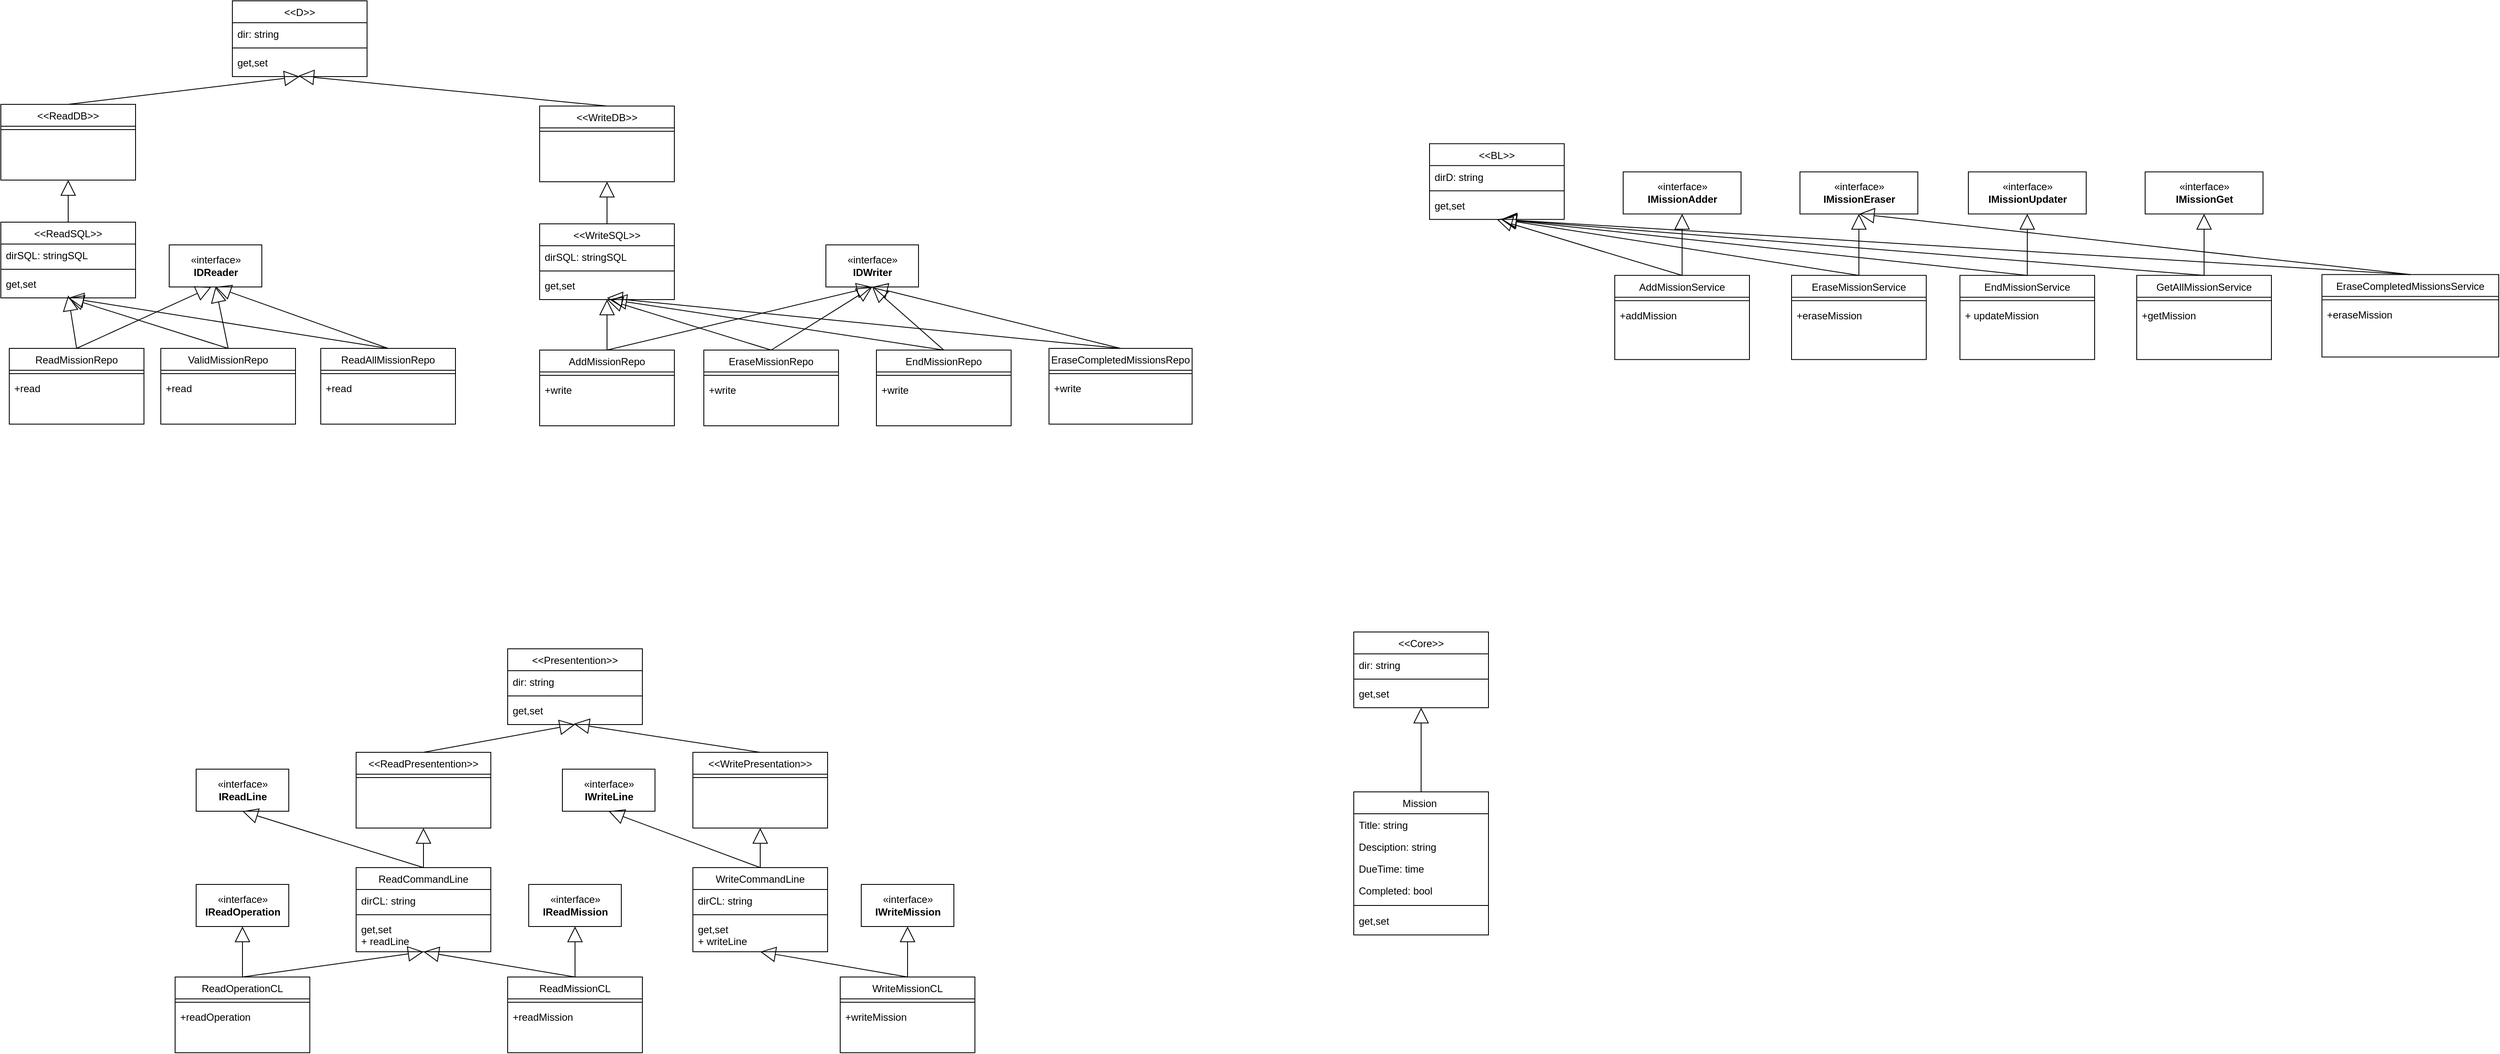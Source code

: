 <mxfile version="13.8.5" type="github">
  <diagram id="C5RBs43oDa-KdzZeNtuy" name="Page-1">
    <mxGraphModel dx="1117" dy="624" grid="1" gridSize="10" guides="1" tooltips="1" connect="1" arrows="1" fold="1" page="1" pageScale="1" pageWidth="1600" pageHeight="900" math="0" shadow="0">
      <root>
        <mxCell id="WIyWlLk6GJQsqaUBKTNV-0" />
        <mxCell id="WIyWlLk6GJQsqaUBKTNV-1" parent="WIyWlLk6GJQsqaUBKTNV-0" />
        <mxCell id="NPSRJjCiuasaxtM8R7SW-10" value="&lt;&lt;ReadDB&gt;&gt;" style="swimlane;fontStyle=0;align=center;verticalAlign=top;childLayout=stackLayout;horizontal=1;startSize=26;horizontalStack=0;resizeParent=1;resizeLast=0;collapsible=1;marginBottom=0;rounded=0;shadow=0;strokeWidth=1;" parent="WIyWlLk6GJQsqaUBKTNV-1" vertex="1">
          <mxGeometry x="93" y="343" width="160" height="90" as="geometry">
            <mxRectangle x="230" y="140" width="160" height="26" as="alternateBounds" />
          </mxGeometry>
        </mxCell>
        <mxCell id="NPSRJjCiuasaxtM8R7SW-12" value="" style="line;html=1;strokeWidth=1;align=left;verticalAlign=middle;spacingTop=-1;spacingLeft=3;spacingRight=3;rotatable=0;labelPosition=right;points=[];portConstraint=eastwest;" parent="NPSRJjCiuasaxtM8R7SW-10" vertex="1">
          <mxGeometry y="26" width="160" height="8" as="geometry" />
        </mxCell>
        <mxCell id="NPSRJjCiuasaxtM8R7SW-14" value="«interface»&lt;br&gt;&lt;b&gt;IDReader&lt;/b&gt;" style="html=1;" parent="WIyWlLk6GJQsqaUBKTNV-1" vertex="1">
          <mxGeometry x="293" y="510" width="110" height="50" as="geometry" />
        </mxCell>
        <mxCell id="NPSRJjCiuasaxtM8R7SW-16" value="" style="endArrow=block;endSize=16;endFill=0;html=1;entryX=0.5;entryY=1;entryDx=0;entryDy=0;exitX=0.5;exitY=0;exitDx=0;exitDy=0;" parent="WIyWlLk6GJQsqaUBKTNV-1" source="NPSRJjCiuasaxtM8R7SW-32" target="NPSRJjCiuasaxtM8R7SW-14" edge="1">
          <mxGeometry width="160" relative="1" as="geometry">
            <mxPoint x="33" y="663" as="sourcePoint" />
            <mxPoint x="-57" y="633" as="targetPoint" />
          </mxGeometry>
        </mxCell>
        <mxCell id="NPSRJjCiuasaxtM8R7SW-19" value="«interface»&lt;br&gt;&lt;b&gt;IDWriter&lt;/b&gt;" style="html=1;" parent="WIyWlLk6GJQsqaUBKTNV-1" vertex="1">
          <mxGeometry x="1073" y="510" width="110" height="50" as="geometry" />
        </mxCell>
        <mxCell id="NPSRJjCiuasaxtM8R7SW-20" value="" style="endArrow=block;endSize=16;endFill=0;html=1;entryX=0.5;entryY=1;entryDx=0;entryDy=0;exitX=0.5;exitY=0;exitDx=0;exitDy=0;" parent="WIyWlLk6GJQsqaUBKTNV-1" source="NPSRJjCiuasaxtM8R7SW-47" target="NPSRJjCiuasaxtM8R7SW-19" edge="1">
          <mxGeometry width="160" relative="1" as="geometry">
            <mxPoint x="843" y="644" as="sourcePoint" />
            <mxPoint x="653" y="542" as="targetPoint" />
          </mxGeometry>
        </mxCell>
        <mxCell id="NPSRJjCiuasaxtM8R7SW-23" value="&lt;&lt;WriteDB&gt;&gt;" style="swimlane;fontStyle=0;align=center;verticalAlign=top;childLayout=stackLayout;horizontal=1;startSize=26;horizontalStack=0;resizeParent=1;resizeLast=0;collapsible=1;marginBottom=0;rounded=0;shadow=0;strokeWidth=1;" parent="WIyWlLk6GJQsqaUBKTNV-1" vertex="1">
          <mxGeometry x="733" y="345" width="160" height="90" as="geometry">
            <mxRectangle x="230" y="140" width="160" height="26" as="alternateBounds" />
          </mxGeometry>
        </mxCell>
        <mxCell id="NPSRJjCiuasaxtM8R7SW-25" value="" style="line;html=1;strokeWidth=1;align=left;verticalAlign=middle;spacingTop=-1;spacingLeft=3;spacingRight=3;rotatable=0;labelPosition=right;points=[];portConstraint=eastwest;" parent="NPSRJjCiuasaxtM8R7SW-23" vertex="1">
          <mxGeometry y="26" width="160" height="8" as="geometry" />
        </mxCell>
        <mxCell id="NPSRJjCiuasaxtM8R7SW-27" value="" style="endArrow=block;endSize=16;endFill=0;html=1;entryX=0.5;entryY=1;entryDx=0;entryDy=0;exitX=0.5;exitY=0;exitDx=0;exitDy=0;" parent="WIyWlLk6GJQsqaUBKTNV-1" source="NPSRJjCiuasaxtM8R7SW-28" target="NPSRJjCiuasaxtM8R7SW-10" edge="1">
          <mxGeometry width="160" relative="1" as="geometry">
            <mxPoint x="273" y="478" as="sourcePoint" />
            <mxPoint x="173" y="453" as="targetPoint" />
          </mxGeometry>
        </mxCell>
        <mxCell id="NPSRJjCiuasaxtM8R7SW-28" value="&lt;&lt;ReadSQL&gt;&gt;" style="swimlane;fontStyle=0;align=center;verticalAlign=top;childLayout=stackLayout;horizontal=1;startSize=26;horizontalStack=0;resizeParent=1;resizeLast=0;collapsible=1;marginBottom=0;rounded=0;shadow=0;strokeWidth=1;" parent="WIyWlLk6GJQsqaUBKTNV-1" vertex="1">
          <mxGeometry x="93" y="483" width="160" height="90" as="geometry">
            <mxRectangle x="230" y="140" width="160" height="26" as="alternateBounds" />
          </mxGeometry>
        </mxCell>
        <mxCell id="NPSRJjCiuasaxtM8R7SW-29" value="dirSQL: stringSQL" style="text;align=left;verticalAlign=top;spacingLeft=4;spacingRight=4;overflow=hidden;rotatable=0;points=[[0,0.5],[1,0.5]];portConstraint=eastwest;" parent="NPSRJjCiuasaxtM8R7SW-28" vertex="1">
          <mxGeometry y="26" width="160" height="26" as="geometry" />
        </mxCell>
        <mxCell id="NPSRJjCiuasaxtM8R7SW-30" value="" style="line;html=1;strokeWidth=1;align=left;verticalAlign=middle;spacingTop=-1;spacingLeft=3;spacingRight=3;rotatable=0;labelPosition=right;points=[];portConstraint=eastwest;" parent="NPSRJjCiuasaxtM8R7SW-28" vertex="1">
          <mxGeometry y="52" width="160" height="8" as="geometry" />
        </mxCell>
        <mxCell id="NPSRJjCiuasaxtM8R7SW-31" value="get,set" style="text;align=left;verticalAlign=top;spacingLeft=4;spacingRight=4;overflow=hidden;rotatable=0;points=[[0,0.5],[1,0.5]];portConstraint=eastwest;" parent="NPSRJjCiuasaxtM8R7SW-28" vertex="1">
          <mxGeometry y="60" width="160" height="26" as="geometry" />
        </mxCell>
        <mxCell id="NPSRJjCiuasaxtM8R7SW-32" value="ValidMissionRepo" style="swimlane;fontStyle=0;align=center;verticalAlign=top;childLayout=stackLayout;horizontal=1;startSize=26;horizontalStack=0;resizeParent=1;resizeLast=0;collapsible=1;marginBottom=0;rounded=0;shadow=0;strokeWidth=1;" parent="WIyWlLk6GJQsqaUBKTNV-1" vertex="1">
          <mxGeometry x="283" y="633" width="160" height="90" as="geometry">
            <mxRectangle x="230" y="140" width="160" height="26" as="alternateBounds" />
          </mxGeometry>
        </mxCell>
        <mxCell id="NPSRJjCiuasaxtM8R7SW-34" value="" style="line;html=1;strokeWidth=1;align=left;verticalAlign=middle;spacingTop=-1;spacingLeft=3;spacingRight=3;rotatable=0;labelPosition=right;points=[];portConstraint=eastwest;" parent="NPSRJjCiuasaxtM8R7SW-32" vertex="1">
          <mxGeometry y="26" width="160" height="8" as="geometry" />
        </mxCell>
        <mxCell id="NPSRJjCiuasaxtM8R7SW-35" value="+read" style="text;align=left;verticalAlign=top;spacingLeft=4;spacingRight=4;overflow=hidden;rotatable=0;points=[[0,0.5],[1,0.5]];portConstraint=eastwest;" parent="NPSRJjCiuasaxtM8R7SW-32" vertex="1">
          <mxGeometry y="34" width="160" height="26" as="geometry" />
        </mxCell>
        <mxCell id="NPSRJjCiuasaxtM8R7SW-36" value="" style="endArrow=block;endSize=16;endFill=0;html=1;exitX=0.5;exitY=0;exitDx=0;exitDy=0;entryX=0.5;entryY=1;entryDx=0;entryDy=0;" parent="WIyWlLk6GJQsqaUBKTNV-1" source="NPSRJjCiuasaxtM8R7SW-32" target="NPSRJjCiuasaxtM8R7SW-28" edge="1">
          <mxGeometry width="160" relative="1" as="geometry">
            <mxPoint x="213" y="613" as="sourcePoint" />
            <mxPoint x="393" y="563" as="targetPoint" />
          </mxGeometry>
        </mxCell>
        <mxCell id="NPSRJjCiuasaxtM8R7SW-42" value="" style="endArrow=block;endSize=16;endFill=0;html=1;entryX=0.5;entryY=1;entryDx=0;entryDy=0;exitX=0.5;exitY=0;exitDx=0;exitDy=0;" parent="WIyWlLk6GJQsqaUBKTNV-1" source="NPSRJjCiuasaxtM8R7SW-43" edge="1">
          <mxGeometry width="160" relative="1" as="geometry">
            <mxPoint x="913" y="480" as="sourcePoint" />
            <mxPoint x="813" y="435" as="targetPoint" />
          </mxGeometry>
        </mxCell>
        <mxCell id="NPSRJjCiuasaxtM8R7SW-43" value="&lt;&lt;WriteSQL&gt;&gt;" style="swimlane;fontStyle=0;align=center;verticalAlign=top;childLayout=stackLayout;horizontal=1;startSize=26;horizontalStack=0;resizeParent=1;resizeLast=0;collapsible=1;marginBottom=0;rounded=0;shadow=0;strokeWidth=1;" parent="WIyWlLk6GJQsqaUBKTNV-1" vertex="1">
          <mxGeometry x="733" y="485" width="160" height="90" as="geometry">
            <mxRectangle x="230" y="140" width="160" height="26" as="alternateBounds" />
          </mxGeometry>
        </mxCell>
        <mxCell id="NPSRJjCiuasaxtM8R7SW-44" value="dirSQL: stringSQL" style="text;align=left;verticalAlign=top;spacingLeft=4;spacingRight=4;overflow=hidden;rotatable=0;points=[[0,0.5],[1,0.5]];portConstraint=eastwest;" parent="NPSRJjCiuasaxtM8R7SW-43" vertex="1">
          <mxGeometry y="26" width="160" height="26" as="geometry" />
        </mxCell>
        <mxCell id="NPSRJjCiuasaxtM8R7SW-45" value="" style="line;html=1;strokeWidth=1;align=left;verticalAlign=middle;spacingTop=-1;spacingLeft=3;spacingRight=3;rotatable=0;labelPosition=right;points=[];portConstraint=eastwest;" parent="NPSRJjCiuasaxtM8R7SW-43" vertex="1">
          <mxGeometry y="52" width="160" height="8" as="geometry" />
        </mxCell>
        <mxCell id="NPSRJjCiuasaxtM8R7SW-46" value="get,set" style="text;align=left;verticalAlign=top;spacingLeft=4;spacingRight=4;overflow=hidden;rotatable=0;points=[[0,0.5],[1,0.5]];portConstraint=eastwest;" parent="NPSRJjCiuasaxtM8R7SW-43" vertex="1">
          <mxGeometry y="60" width="160" height="26" as="geometry" />
        </mxCell>
        <mxCell id="NPSRJjCiuasaxtM8R7SW-47" value="AddMissionRepo" style="swimlane;fontStyle=0;align=center;verticalAlign=top;childLayout=stackLayout;horizontal=1;startSize=26;horizontalStack=0;resizeParent=1;resizeLast=0;collapsible=1;marginBottom=0;rounded=0;shadow=0;strokeWidth=1;" parent="WIyWlLk6GJQsqaUBKTNV-1" vertex="1">
          <mxGeometry x="733" y="635" width="160" height="90" as="geometry">
            <mxRectangle x="230" y="140" width="160" height="26" as="alternateBounds" />
          </mxGeometry>
        </mxCell>
        <mxCell id="NPSRJjCiuasaxtM8R7SW-48" value="" style="line;html=1;strokeWidth=1;align=left;verticalAlign=middle;spacingTop=-1;spacingLeft=3;spacingRight=3;rotatable=0;labelPosition=right;points=[];portConstraint=eastwest;" parent="NPSRJjCiuasaxtM8R7SW-47" vertex="1">
          <mxGeometry y="26" width="160" height="8" as="geometry" />
        </mxCell>
        <mxCell id="NPSRJjCiuasaxtM8R7SW-49" value="+write" style="text;align=left;verticalAlign=top;spacingLeft=4;spacingRight=4;overflow=hidden;rotatable=0;points=[[0,0.5],[1,0.5]];portConstraint=eastwest;" parent="NPSRJjCiuasaxtM8R7SW-47" vertex="1">
          <mxGeometry y="34" width="160" height="26" as="geometry" />
        </mxCell>
        <mxCell id="NPSRJjCiuasaxtM8R7SW-50" value="" style="endArrow=block;endSize=16;endFill=0;html=1;entryX=0.5;entryY=1;entryDx=0;entryDy=0;exitX=0.5;exitY=0;exitDx=0;exitDy=0;" parent="WIyWlLk6GJQsqaUBKTNV-1" target="NPSRJjCiuasaxtM8R7SW-43" edge="1" source="NPSRJjCiuasaxtM8R7SW-47">
          <mxGeometry width="160" relative="1" as="geometry">
            <mxPoint x="803" y="632" as="sourcePoint" />
            <mxPoint x="613" y="545" as="targetPoint" />
          </mxGeometry>
        </mxCell>
        <mxCell id="NPSRJjCiuasaxtM8R7SW-51" value="&lt;&lt;D&gt;&gt;" style="swimlane;fontStyle=0;align=center;verticalAlign=top;childLayout=stackLayout;horizontal=1;startSize=26;horizontalStack=0;resizeParent=1;resizeLast=0;collapsible=1;marginBottom=0;rounded=0;shadow=0;strokeWidth=1;" parent="WIyWlLk6GJQsqaUBKTNV-1" vertex="1">
          <mxGeometry x="368" y="220" width="160" height="90" as="geometry">
            <mxRectangle x="230" y="140" width="160" height="26" as="alternateBounds" />
          </mxGeometry>
        </mxCell>
        <mxCell id="NPSRJjCiuasaxtM8R7SW-52" value="dir: string" style="text;align=left;verticalAlign=top;spacingLeft=4;spacingRight=4;overflow=hidden;rotatable=0;points=[[0,0.5],[1,0.5]];portConstraint=eastwest;" parent="NPSRJjCiuasaxtM8R7SW-51" vertex="1">
          <mxGeometry y="26" width="160" height="26" as="geometry" />
        </mxCell>
        <mxCell id="NPSRJjCiuasaxtM8R7SW-53" value="" style="line;html=1;strokeWidth=1;align=left;verticalAlign=middle;spacingTop=-1;spacingLeft=3;spacingRight=3;rotatable=0;labelPosition=right;points=[];portConstraint=eastwest;" parent="NPSRJjCiuasaxtM8R7SW-51" vertex="1">
          <mxGeometry y="52" width="160" height="8" as="geometry" />
        </mxCell>
        <mxCell id="NPSRJjCiuasaxtM8R7SW-54" value="get,set" style="text;align=left;verticalAlign=top;spacingLeft=4;spacingRight=4;overflow=hidden;rotatable=0;points=[[0,0.5],[1,0.5]];portConstraint=eastwest;" parent="NPSRJjCiuasaxtM8R7SW-51" vertex="1">
          <mxGeometry y="60" width="160" height="26" as="geometry" />
        </mxCell>
        <mxCell id="NPSRJjCiuasaxtM8R7SW-55" value="" style="endArrow=block;endSize=16;endFill=0;html=1;exitX=0.5;exitY=0;exitDx=0;exitDy=0;entryX=0.5;entryY=1;entryDx=0;entryDy=0;" parent="WIyWlLk6GJQsqaUBKTNV-1" source="NPSRJjCiuasaxtM8R7SW-10" target="NPSRJjCiuasaxtM8R7SW-51" edge="1">
          <mxGeometry width="160" relative="1" as="geometry">
            <mxPoint x="468" y="350" as="sourcePoint" />
            <mxPoint x="448" y="300" as="targetPoint" />
          </mxGeometry>
        </mxCell>
        <mxCell id="NPSRJjCiuasaxtM8R7SW-56" value="" style="endArrow=block;endSize=16;endFill=0;html=1;exitX=0.5;exitY=0;exitDx=0;exitDy=0;entryX=0.491;entryY=1.121;entryDx=0;entryDy=0;entryPerimeter=0;" parent="WIyWlLk6GJQsqaUBKTNV-1" source="NPSRJjCiuasaxtM8R7SW-23" target="NPSRJjCiuasaxtM8R7SW-54" edge="1">
          <mxGeometry width="160" relative="1" as="geometry">
            <mxPoint x="238" y="353" as="sourcePoint" />
            <mxPoint x="458" y="290" as="targetPoint" />
          </mxGeometry>
        </mxCell>
        <mxCell id="NPSRJjCiuasaxtM8R7SW-57" value="EraseMissionRepo" style="swimlane;fontStyle=0;align=center;verticalAlign=top;childLayout=stackLayout;horizontal=1;startSize=26;horizontalStack=0;resizeParent=1;resizeLast=0;collapsible=1;marginBottom=0;rounded=0;shadow=0;strokeWidth=1;" parent="WIyWlLk6GJQsqaUBKTNV-1" vertex="1">
          <mxGeometry x="928" y="635" width="160" height="90" as="geometry">
            <mxRectangle x="230" y="140" width="160" height="26" as="alternateBounds" />
          </mxGeometry>
        </mxCell>
        <mxCell id="NPSRJjCiuasaxtM8R7SW-58" value="" style="line;html=1;strokeWidth=1;align=left;verticalAlign=middle;spacingTop=-1;spacingLeft=3;spacingRight=3;rotatable=0;labelPosition=right;points=[];portConstraint=eastwest;" parent="NPSRJjCiuasaxtM8R7SW-57" vertex="1">
          <mxGeometry y="26" width="160" height="8" as="geometry" />
        </mxCell>
        <mxCell id="NPSRJjCiuasaxtM8R7SW-59" value="+write" style="text;align=left;verticalAlign=top;spacingLeft=4;spacingRight=4;overflow=hidden;rotatable=0;points=[[0,0.5],[1,0.5]];portConstraint=eastwest;" parent="NPSRJjCiuasaxtM8R7SW-57" vertex="1">
          <mxGeometry y="34" width="160" height="26" as="geometry" />
        </mxCell>
        <mxCell id="NPSRJjCiuasaxtM8R7SW-60" value="" style="endArrow=block;endSize=16;endFill=0;html=1;entryX=0.5;entryY=1;entryDx=0;entryDy=0;exitX=0.5;exitY=0;exitDx=0;exitDy=0;" parent="WIyWlLk6GJQsqaUBKTNV-1" source="NPSRJjCiuasaxtM8R7SW-57" target="NPSRJjCiuasaxtM8R7SW-43" edge="1">
          <mxGeometry width="160" relative="1" as="geometry">
            <mxPoint x="933" y="625" as="sourcePoint" />
            <mxPoint x="933" y="552" as="targetPoint" />
          </mxGeometry>
        </mxCell>
        <mxCell id="NPSRJjCiuasaxtM8R7SW-61" value="&lt;&lt;ReadPresentention&gt;&gt;" style="swimlane;fontStyle=0;align=center;verticalAlign=top;childLayout=stackLayout;horizontal=1;startSize=26;horizontalStack=0;resizeParent=1;resizeLast=0;collapsible=1;marginBottom=0;rounded=0;shadow=0;strokeWidth=1;" parent="WIyWlLk6GJQsqaUBKTNV-1" vertex="1">
          <mxGeometry x="515" y="1113" width="160" height="90" as="geometry">
            <mxRectangle x="230" y="140" width="160" height="26" as="alternateBounds" />
          </mxGeometry>
        </mxCell>
        <mxCell id="NPSRJjCiuasaxtM8R7SW-63" value="" style="line;html=1;strokeWidth=1;align=left;verticalAlign=middle;spacingTop=-1;spacingLeft=3;spacingRight=3;rotatable=0;labelPosition=right;points=[];portConstraint=eastwest;" parent="NPSRJjCiuasaxtM8R7SW-61" vertex="1">
          <mxGeometry y="26" width="160" height="8" as="geometry" />
        </mxCell>
        <mxCell id="NPSRJjCiuasaxtM8R7SW-65" value="&lt;&lt;WritePresentation&gt;&gt;" style="swimlane;fontStyle=0;align=center;verticalAlign=top;childLayout=stackLayout;horizontal=1;startSize=26;horizontalStack=0;resizeParent=1;resizeLast=0;collapsible=1;marginBottom=0;rounded=0;shadow=0;strokeWidth=1;" parent="WIyWlLk6GJQsqaUBKTNV-1" vertex="1">
          <mxGeometry x="915" y="1113" width="160" height="90" as="geometry">
            <mxRectangle x="230" y="140" width="160" height="26" as="alternateBounds" />
          </mxGeometry>
        </mxCell>
        <mxCell id="NPSRJjCiuasaxtM8R7SW-67" value="" style="line;html=1;strokeWidth=1;align=left;verticalAlign=middle;spacingTop=-1;spacingLeft=3;spacingRight=3;rotatable=0;labelPosition=right;points=[];portConstraint=eastwest;" parent="NPSRJjCiuasaxtM8R7SW-65" vertex="1">
          <mxGeometry y="26" width="160" height="8" as="geometry" />
        </mxCell>
        <mxCell id="NPSRJjCiuasaxtM8R7SW-69" value="&lt;&lt;Presentention&gt;&gt;" style="swimlane;fontStyle=0;align=center;verticalAlign=top;childLayout=stackLayout;horizontal=1;startSize=26;horizontalStack=0;resizeParent=1;resizeLast=0;collapsible=1;marginBottom=0;rounded=0;shadow=0;strokeWidth=1;" parent="WIyWlLk6GJQsqaUBKTNV-1" vertex="1">
          <mxGeometry x="695" y="990" width="160" height="90" as="geometry">
            <mxRectangle x="230" y="140" width="160" height="26" as="alternateBounds" />
          </mxGeometry>
        </mxCell>
        <mxCell id="NPSRJjCiuasaxtM8R7SW-70" value="dir: string" style="text;align=left;verticalAlign=top;spacingLeft=4;spacingRight=4;overflow=hidden;rotatable=0;points=[[0,0.5],[1,0.5]];portConstraint=eastwest;" parent="NPSRJjCiuasaxtM8R7SW-69" vertex="1">
          <mxGeometry y="26" width="160" height="26" as="geometry" />
        </mxCell>
        <mxCell id="NPSRJjCiuasaxtM8R7SW-71" value="" style="line;html=1;strokeWidth=1;align=left;verticalAlign=middle;spacingTop=-1;spacingLeft=3;spacingRight=3;rotatable=0;labelPosition=right;points=[];portConstraint=eastwest;" parent="NPSRJjCiuasaxtM8R7SW-69" vertex="1">
          <mxGeometry y="52" width="160" height="8" as="geometry" />
        </mxCell>
        <mxCell id="NPSRJjCiuasaxtM8R7SW-72" value="get,set" style="text;align=left;verticalAlign=top;spacingLeft=4;spacingRight=4;overflow=hidden;rotatable=0;points=[[0,0.5],[1,0.5]];portConstraint=eastwest;" parent="NPSRJjCiuasaxtM8R7SW-69" vertex="1">
          <mxGeometry y="60" width="160" height="26" as="geometry" />
        </mxCell>
        <mxCell id="NPSRJjCiuasaxtM8R7SW-73" value="" style="endArrow=block;endSize=16;endFill=0;html=1;exitX=0.5;exitY=0;exitDx=0;exitDy=0;entryX=0.5;entryY=1;entryDx=0;entryDy=0;" parent="WIyWlLk6GJQsqaUBKTNV-1" source="NPSRJjCiuasaxtM8R7SW-61" target="NPSRJjCiuasaxtM8R7SW-69" edge="1">
          <mxGeometry width="160" relative="1" as="geometry">
            <mxPoint x="795" y="1120" as="sourcePoint" />
            <mxPoint x="775" y="1070" as="targetPoint" />
          </mxGeometry>
        </mxCell>
        <mxCell id="NPSRJjCiuasaxtM8R7SW-74" value="" style="endArrow=block;endSize=16;endFill=0;html=1;exitX=0.5;exitY=0;exitDx=0;exitDy=0;entryX=0.491;entryY=1.121;entryDx=0;entryDy=0;entryPerimeter=0;" parent="WIyWlLk6GJQsqaUBKTNV-1" source="NPSRJjCiuasaxtM8R7SW-65" target="NPSRJjCiuasaxtM8R7SW-72" edge="1">
          <mxGeometry width="160" relative="1" as="geometry">
            <mxPoint x="565" y="1123" as="sourcePoint" />
            <mxPoint x="785" y="1060" as="targetPoint" />
          </mxGeometry>
        </mxCell>
        <mxCell id="NPSRJjCiuasaxtM8R7SW-75" value="&lt;&lt;BL&gt;&gt;" style="swimlane;fontStyle=0;align=center;verticalAlign=top;childLayout=stackLayout;horizontal=1;startSize=26;horizontalStack=0;resizeParent=1;resizeLast=0;collapsible=1;marginBottom=0;rounded=0;shadow=0;strokeWidth=1;" parent="WIyWlLk6GJQsqaUBKTNV-1" vertex="1">
          <mxGeometry x="1790" y="389.75" width="160" height="90" as="geometry">
            <mxRectangle x="230" y="140" width="160" height="26" as="alternateBounds" />
          </mxGeometry>
        </mxCell>
        <mxCell id="NPSRJjCiuasaxtM8R7SW-76" value="dirD: string" style="text;align=left;verticalAlign=top;spacingLeft=4;spacingRight=4;overflow=hidden;rotatable=0;points=[[0,0.5],[1,0.5]];portConstraint=eastwest;" parent="NPSRJjCiuasaxtM8R7SW-75" vertex="1">
          <mxGeometry y="26" width="160" height="26" as="geometry" />
        </mxCell>
        <mxCell id="NPSRJjCiuasaxtM8R7SW-77" value="" style="line;html=1;strokeWidth=1;align=left;verticalAlign=middle;spacingTop=-1;spacingLeft=3;spacingRight=3;rotatable=0;labelPosition=right;points=[];portConstraint=eastwest;" parent="NPSRJjCiuasaxtM8R7SW-75" vertex="1">
          <mxGeometry y="52" width="160" height="8" as="geometry" />
        </mxCell>
        <mxCell id="NPSRJjCiuasaxtM8R7SW-78" value="get,set" style="text;align=left;verticalAlign=top;spacingLeft=4;spacingRight=4;overflow=hidden;rotatable=0;points=[[0,0.5],[1,0.5]];portConstraint=eastwest;" parent="NPSRJjCiuasaxtM8R7SW-75" vertex="1">
          <mxGeometry y="60" width="160" height="26" as="geometry" />
        </mxCell>
        <mxCell id="NPSRJjCiuasaxtM8R7SW-85" value="AddMissionService" style="swimlane;fontStyle=0;align=center;verticalAlign=top;childLayout=stackLayout;horizontal=1;startSize=26;horizontalStack=0;resizeParent=1;resizeLast=0;collapsible=1;marginBottom=0;rounded=0;shadow=0;strokeWidth=1;" parent="WIyWlLk6GJQsqaUBKTNV-1" vertex="1">
          <mxGeometry x="2010" y="546.25" width="160" height="100" as="geometry">
            <mxRectangle x="230" y="140" width="160" height="26" as="alternateBounds" />
          </mxGeometry>
        </mxCell>
        <mxCell id="NPSRJjCiuasaxtM8R7SW-87" value="" style="line;html=1;strokeWidth=1;align=left;verticalAlign=middle;spacingTop=-1;spacingLeft=3;spacingRight=3;rotatable=0;labelPosition=right;points=[];portConstraint=eastwest;" parent="NPSRJjCiuasaxtM8R7SW-85" vertex="1">
          <mxGeometry y="26" width="160" height="8" as="geometry" />
        </mxCell>
        <mxCell id="NPSRJjCiuasaxtM8R7SW-88" value="+addMission" style="text;align=left;verticalAlign=top;spacingLeft=4;spacingRight=4;overflow=hidden;rotatable=0;points=[[0,0.5],[1,0.5]];portConstraint=eastwest;" parent="NPSRJjCiuasaxtM8R7SW-85" vertex="1">
          <mxGeometry y="34" width="160" height="40" as="geometry" />
        </mxCell>
        <mxCell id="NPSRJjCiuasaxtM8R7SW-89" value="" style="endArrow=block;endSize=16;endFill=0;html=1;exitX=0.5;exitY=0;exitDx=0;exitDy=0;entryX=0.5;entryY=1;entryDx=0;entryDy=0;" parent="WIyWlLk6GJQsqaUBKTNV-1" source="NPSRJjCiuasaxtM8R7SW-85" target="NPSRJjCiuasaxtM8R7SW-75" edge="1">
          <mxGeometry width="160" relative="1" as="geometry">
            <mxPoint x="2551.44" y="703.6" as="sourcePoint" />
            <mxPoint x="2240" y="459.75" as="targetPoint" />
          </mxGeometry>
        </mxCell>
        <mxCell id="NPSRJjCiuasaxtM8R7SW-91" value="«interface»&lt;br&gt;&lt;b&gt;IMissionAdder&lt;/b&gt;" style="html=1;" parent="WIyWlLk6GJQsqaUBKTNV-1" vertex="1">
          <mxGeometry x="2020" y="423.25" width="140" height="50" as="geometry" />
        </mxCell>
        <mxCell id="NPSRJjCiuasaxtM8R7SW-92" value="" style="endArrow=block;endSize=16;endFill=0;html=1;entryX=0.5;entryY=1;entryDx=0;entryDy=0;exitX=0.5;exitY=0;exitDx=0;exitDy=0;" parent="WIyWlLk6GJQsqaUBKTNV-1" source="NPSRJjCiuasaxtM8R7SW-85" target="NPSRJjCiuasaxtM8R7SW-91" edge="1">
          <mxGeometry width="160" relative="1" as="geometry">
            <mxPoint x="2090" y="563.25" as="sourcePoint" />
            <mxPoint x="1890" y="503.25" as="targetPoint" />
          </mxGeometry>
        </mxCell>
        <mxCell id="NPSRJjCiuasaxtM8R7SW-93" value="ReadCommandLine" style="swimlane;fontStyle=0;align=center;verticalAlign=top;childLayout=stackLayout;horizontal=1;startSize=26;horizontalStack=0;resizeParent=1;resizeLast=0;collapsible=1;marginBottom=0;rounded=0;shadow=0;strokeWidth=1;" parent="WIyWlLk6GJQsqaUBKTNV-1" vertex="1">
          <mxGeometry x="515" y="1250" width="160" height="100" as="geometry">
            <mxRectangle x="230" y="140" width="160" height="26" as="alternateBounds" />
          </mxGeometry>
        </mxCell>
        <mxCell id="NPSRJjCiuasaxtM8R7SW-94" value="dirCL: string" style="text;align=left;verticalAlign=top;spacingLeft=4;spacingRight=4;overflow=hidden;rotatable=0;points=[[0,0.5],[1,0.5]];portConstraint=eastwest;" parent="NPSRJjCiuasaxtM8R7SW-93" vertex="1">
          <mxGeometry y="26" width="160" height="26" as="geometry" />
        </mxCell>
        <mxCell id="NPSRJjCiuasaxtM8R7SW-95" value="" style="line;html=1;strokeWidth=1;align=left;verticalAlign=middle;spacingTop=-1;spacingLeft=3;spacingRight=3;rotatable=0;labelPosition=right;points=[];portConstraint=eastwest;" parent="NPSRJjCiuasaxtM8R7SW-93" vertex="1">
          <mxGeometry y="52" width="160" height="8" as="geometry" />
        </mxCell>
        <mxCell id="NPSRJjCiuasaxtM8R7SW-96" value="get,set&#xa;+ readLine" style="text;align=left;verticalAlign=top;spacingLeft=4;spacingRight=4;overflow=hidden;rotatable=0;points=[[0,0.5],[1,0.5]];portConstraint=eastwest;" parent="NPSRJjCiuasaxtM8R7SW-93" vertex="1">
          <mxGeometry y="60" width="160" height="40" as="geometry" />
        </mxCell>
        <mxCell id="NPSRJjCiuasaxtM8R7SW-97" value="" style="endArrow=block;endSize=16;endFill=0;html=1;exitX=0.5;exitY=0;exitDx=0;exitDy=0;entryX=0.5;entryY=1;entryDx=0;entryDy=0;" parent="WIyWlLk6GJQsqaUBKTNV-1" source="NPSRJjCiuasaxtM8R7SW-93" target="NPSRJjCiuasaxtM8R7SW-61" edge="1">
          <mxGeometry width="160" relative="1" as="geometry">
            <mxPoint x="605" y="1123" as="sourcePoint" />
            <mxPoint x="825" y="1090" as="targetPoint" />
          </mxGeometry>
        </mxCell>
        <mxCell id="NPSRJjCiuasaxtM8R7SW-98" value="ReadOperationCL" style="swimlane;fontStyle=0;align=center;verticalAlign=top;childLayout=stackLayout;horizontal=1;startSize=26;horizontalStack=0;resizeParent=1;resizeLast=0;collapsible=1;marginBottom=0;rounded=0;shadow=0;strokeWidth=1;" parent="WIyWlLk6GJQsqaUBKTNV-1" vertex="1">
          <mxGeometry x="300" y="1380" width="160" height="90" as="geometry">
            <mxRectangle x="230" y="140" width="160" height="26" as="alternateBounds" />
          </mxGeometry>
        </mxCell>
        <mxCell id="NPSRJjCiuasaxtM8R7SW-100" value="" style="line;html=1;strokeWidth=1;align=left;verticalAlign=middle;spacingTop=-1;spacingLeft=3;spacingRight=3;rotatable=0;labelPosition=right;points=[];portConstraint=eastwest;" parent="NPSRJjCiuasaxtM8R7SW-98" vertex="1">
          <mxGeometry y="26" width="160" height="8" as="geometry" />
        </mxCell>
        <mxCell id="NPSRJjCiuasaxtM8R7SW-101" value="+readOperation" style="text;align=left;verticalAlign=top;spacingLeft=4;spacingRight=4;overflow=hidden;rotatable=0;points=[[0,0.5],[1,0.5]];portConstraint=eastwest;" parent="NPSRJjCiuasaxtM8R7SW-98" vertex="1">
          <mxGeometry y="34" width="160" height="26" as="geometry" />
        </mxCell>
        <mxCell id="NPSRJjCiuasaxtM8R7SW-102" value="" style="endArrow=block;endSize=16;endFill=0;html=1;exitX=0.5;exitY=0;exitDx=0;exitDy=0;entryX=0.5;entryY=1;entryDx=0;entryDy=0;" parent="WIyWlLk6GJQsqaUBKTNV-1" source="NPSRJjCiuasaxtM8R7SW-98" target="NPSRJjCiuasaxtM8R7SW-93" edge="1">
          <mxGeometry width="160" relative="1" as="geometry">
            <mxPoint x="375" y="1340" as="sourcePoint" />
            <mxPoint x="375" y="1293" as="targetPoint" />
          </mxGeometry>
        </mxCell>
        <mxCell id="NPSRJjCiuasaxtM8R7SW-103" value="«interface»&lt;br&gt;&lt;b&gt;IReadOperation&lt;/b&gt;" style="html=1;" parent="WIyWlLk6GJQsqaUBKTNV-1" vertex="1">
          <mxGeometry x="325" y="1270" width="110" height="50" as="geometry" />
        </mxCell>
        <mxCell id="NPSRJjCiuasaxtM8R7SW-104" value="" style="endArrow=block;endSize=16;endFill=0;html=1;exitX=0.5;exitY=0;exitDx=0;exitDy=0;entryX=0.5;entryY=1;entryDx=0;entryDy=0;" parent="WIyWlLk6GJQsqaUBKTNV-1" source="NPSRJjCiuasaxtM8R7SW-98" target="NPSRJjCiuasaxtM8R7SW-103" edge="1">
          <mxGeometry width="160" relative="1" as="geometry">
            <mxPoint x="405" y="1390" as="sourcePoint" />
            <mxPoint x="565" y="1350" as="targetPoint" />
          </mxGeometry>
        </mxCell>
        <mxCell id="NPSRJjCiuasaxtM8R7SW-105" value="ReadMissionCL" style="swimlane;fontStyle=0;align=center;verticalAlign=top;childLayout=stackLayout;horizontal=1;startSize=26;horizontalStack=0;resizeParent=1;resizeLast=0;collapsible=1;marginBottom=0;rounded=0;shadow=0;strokeWidth=1;" parent="WIyWlLk6GJQsqaUBKTNV-1" vertex="1">
          <mxGeometry x="695" y="1380" width="160" height="90" as="geometry">
            <mxRectangle x="230" y="140" width="160" height="26" as="alternateBounds" />
          </mxGeometry>
        </mxCell>
        <mxCell id="NPSRJjCiuasaxtM8R7SW-107" value="" style="line;html=1;strokeWidth=1;align=left;verticalAlign=middle;spacingTop=-1;spacingLeft=3;spacingRight=3;rotatable=0;labelPosition=right;points=[];portConstraint=eastwest;" parent="NPSRJjCiuasaxtM8R7SW-105" vertex="1">
          <mxGeometry y="26" width="160" height="8" as="geometry" />
        </mxCell>
        <mxCell id="NPSRJjCiuasaxtM8R7SW-108" value="+readMission" style="text;align=left;verticalAlign=top;spacingLeft=4;spacingRight=4;overflow=hidden;rotatable=0;points=[[0,0.5],[1,0.5]];portConstraint=eastwest;" parent="NPSRJjCiuasaxtM8R7SW-105" vertex="1">
          <mxGeometry y="34" width="160" height="26" as="geometry" />
        </mxCell>
        <mxCell id="NPSRJjCiuasaxtM8R7SW-109" value="«interface»&lt;br&gt;&lt;b&gt;IReadMission&lt;/b&gt;" style="html=1;" parent="WIyWlLk6GJQsqaUBKTNV-1" vertex="1">
          <mxGeometry x="720" y="1270" width="110" height="50" as="geometry" />
        </mxCell>
        <mxCell id="NPSRJjCiuasaxtM8R7SW-110" value="" style="endArrow=block;endSize=16;endFill=0;html=1;exitX=0.5;exitY=0;exitDx=0;exitDy=0;entryX=0.5;entryY=1;entryDx=0;entryDy=0;" parent="WIyWlLk6GJQsqaUBKTNV-1" source="NPSRJjCiuasaxtM8R7SW-105" target="NPSRJjCiuasaxtM8R7SW-109" edge="1">
          <mxGeometry width="160" relative="1" as="geometry">
            <mxPoint x="620" y="1390" as="sourcePoint" />
            <mxPoint x="780" y="1350" as="targetPoint" />
          </mxGeometry>
        </mxCell>
        <mxCell id="NPSRJjCiuasaxtM8R7SW-111" value="" style="endArrow=block;endSize=16;endFill=0;html=1;exitX=0.5;exitY=0;exitDx=0;exitDy=0;" parent="WIyWlLk6GJQsqaUBKTNV-1" source="NPSRJjCiuasaxtM8R7SW-105" edge="1">
          <mxGeometry width="160" relative="1" as="geometry">
            <mxPoint x="390" y="1390" as="sourcePoint" />
            <mxPoint x="595" y="1350" as="targetPoint" />
          </mxGeometry>
        </mxCell>
        <mxCell id="NPSRJjCiuasaxtM8R7SW-112" value="EraseMissionService" style="swimlane;fontStyle=0;align=center;verticalAlign=top;childLayout=stackLayout;horizontal=1;startSize=26;horizontalStack=0;resizeParent=1;resizeLast=0;collapsible=1;marginBottom=0;rounded=0;shadow=0;strokeWidth=1;" parent="WIyWlLk6GJQsqaUBKTNV-1" vertex="1">
          <mxGeometry x="2220" y="546.25" width="160" height="100" as="geometry">
            <mxRectangle x="230" y="140" width="160" height="26" as="alternateBounds" />
          </mxGeometry>
        </mxCell>
        <mxCell id="NPSRJjCiuasaxtM8R7SW-114" value="" style="line;html=1;strokeWidth=1;align=left;verticalAlign=middle;spacingTop=-1;spacingLeft=3;spacingRight=3;rotatable=0;labelPosition=right;points=[];portConstraint=eastwest;" parent="NPSRJjCiuasaxtM8R7SW-112" vertex="1">
          <mxGeometry y="26" width="160" height="8" as="geometry" />
        </mxCell>
        <mxCell id="NPSRJjCiuasaxtM8R7SW-115" value="+eraseMission" style="text;align=left;verticalAlign=top;spacingLeft=4;spacingRight=4;overflow=hidden;rotatable=0;points=[[0,0.5],[1,0.5]];portConstraint=eastwest;" parent="NPSRJjCiuasaxtM8R7SW-112" vertex="1">
          <mxGeometry y="34" width="160" height="40" as="geometry" />
        </mxCell>
        <mxCell id="NPSRJjCiuasaxtM8R7SW-116" value="«interface»&lt;br&gt;&lt;b&gt;IMissionEraser&lt;/b&gt;" style="html=1;" parent="WIyWlLk6GJQsqaUBKTNV-1" vertex="1">
          <mxGeometry x="2230" y="423.25" width="140" height="50" as="geometry" />
        </mxCell>
        <mxCell id="NPSRJjCiuasaxtM8R7SW-117" value="" style="endArrow=block;endSize=16;endFill=0;html=1;entryX=0.5;entryY=1;entryDx=0;entryDy=0;exitX=0.5;exitY=0;exitDx=0;exitDy=0;" parent="WIyWlLk6GJQsqaUBKTNV-1" source="NPSRJjCiuasaxtM8R7SW-112" target="NPSRJjCiuasaxtM8R7SW-116" edge="1">
          <mxGeometry width="160" relative="1" as="geometry">
            <mxPoint x="2300" y="563.25" as="sourcePoint" />
            <mxPoint x="2100" y="503.25" as="targetPoint" />
          </mxGeometry>
        </mxCell>
        <mxCell id="NPSRJjCiuasaxtM8R7SW-118" value="" style="endArrow=block;endSize=16;endFill=0;html=1;exitX=0.5;exitY=0;exitDx=0;exitDy=0;" parent="WIyWlLk6GJQsqaUBKTNV-1" source="NPSRJjCiuasaxtM8R7SW-112" edge="1">
          <mxGeometry width="160" relative="1" as="geometry">
            <mxPoint x="2090" y="542.75" as="sourcePoint" />
            <mxPoint x="1875" y="479.75" as="targetPoint" />
          </mxGeometry>
        </mxCell>
        <mxCell id="NPSRJjCiuasaxtM8R7SW-119" value="WriteCommandLine" style="swimlane;fontStyle=0;align=center;verticalAlign=top;childLayout=stackLayout;horizontal=1;startSize=26;horizontalStack=0;resizeParent=1;resizeLast=0;collapsible=1;marginBottom=0;rounded=0;shadow=0;strokeWidth=1;" parent="WIyWlLk6GJQsqaUBKTNV-1" vertex="1">
          <mxGeometry x="915" y="1250" width="160" height="100" as="geometry">
            <mxRectangle x="230" y="140" width="160" height="26" as="alternateBounds" />
          </mxGeometry>
        </mxCell>
        <mxCell id="NPSRJjCiuasaxtM8R7SW-120" value="dirCL: string" style="text;align=left;verticalAlign=top;spacingLeft=4;spacingRight=4;overflow=hidden;rotatable=0;points=[[0,0.5],[1,0.5]];portConstraint=eastwest;" parent="NPSRJjCiuasaxtM8R7SW-119" vertex="1">
          <mxGeometry y="26" width="160" height="26" as="geometry" />
        </mxCell>
        <mxCell id="NPSRJjCiuasaxtM8R7SW-121" value="" style="line;html=1;strokeWidth=1;align=left;verticalAlign=middle;spacingTop=-1;spacingLeft=3;spacingRight=3;rotatable=0;labelPosition=right;points=[];portConstraint=eastwest;" parent="NPSRJjCiuasaxtM8R7SW-119" vertex="1">
          <mxGeometry y="52" width="160" height="8" as="geometry" />
        </mxCell>
        <mxCell id="NPSRJjCiuasaxtM8R7SW-122" value="get,set&#xa;+ writeLine" style="text;align=left;verticalAlign=top;spacingLeft=4;spacingRight=4;overflow=hidden;rotatable=0;points=[[0,0.5],[1,0.5]];portConstraint=eastwest;" parent="NPSRJjCiuasaxtM8R7SW-119" vertex="1">
          <mxGeometry y="60" width="160" height="40" as="geometry" />
        </mxCell>
        <mxCell id="NPSRJjCiuasaxtM8R7SW-123" value="" style="endArrow=block;endSize=16;endFill=0;html=1;exitX=0.5;exitY=0;exitDx=0;exitDy=0;entryX=0.5;entryY=1;entryDx=0;entryDy=0;" parent="WIyWlLk6GJQsqaUBKTNV-1" source="NPSRJjCiuasaxtM8R7SW-119" edge="1">
          <mxGeometry width="160" relative="1" as="geometry">
            <mxPoint x="1005" y="1123" as="sourcePoint" />
            <mxPoint x="995" y="1203" as="targetPoint" />
          </mxGeometry>
        </mxCell>
        <mxCell id="NPSRJjCiuasaxtM8R7SW-124" value="«interface»&lt;br&gt;&lt;b&gt;IReadLine&lt;/b&gt;" style="html=1;" parent="WIyWlLk6GJQsqaUBKTNV-1" vertex="1">
          <mxGeometry x="325" y="1133" width="110" height="50" as="geometry" />
        </mxCell>
        <mxCell id="NPSRJjCiuasaxtM8R7SW-125" value="" style="endArrow=block;endSize=16;endFill=0;html=1;exitX=0.5;exitY=0;exitDx=0;exitDy=0;entryX=0.5;entryY=1;entryDx=0;entryDy=0;" parent="WIyWlLk6GJQsqaUBKTNV-1" source="NPSRJjCiuasaxtM8R7SW-93" target="NPSRJjCiuasaxtM8R7SW-124" edge="1">
          <mxGeometry width="160" relative="1" as="geometry">
            <mxPoint x="405" y="1223" as="sourcePoint" />
            <mxPoint x="590" y="1193" as="targetPoint" />
          </mxGeometry>
        </mxCell>
        <mxCell id="NPSRJjCiuasaxtM8R7SW-126" value="«interface»&lt;br&gt;&lt;b&gt;IWriteLine&lt;/b&gt;" style="html=1;" parent="WIyWlLk6GJQsqaUBKTNV-1" vertex="1">
          <mxGeometry x="760" y="1133" width="110" height="50" as="geometry" />
        </mxCell>
        <mxCell id="NPSRJjCiuasaxtM8R7SW-127" value="" style="endArrow=block;endSize=16;endFill=0;html=1;exitX=0.5;exitY=0;exitDx=0;exitDy=0;entryX=0.5;entryY=1;entryDx=0;entryDy=0;" parent="WIyWlLk6GJQsqaUBKTNV-1" source="NPSRJjCiuasaxtM8R7SW-119" target="NPSRJjCiuasaxtM8R7SW-126" edge="1">
          <mxGeometry width="160" relative="1" as="geometry">
            <mxPoint x="1010" y="1260" as="sourcePoint" />
            <mxPoint x="1005" y="1203" as="targetPoint" />
          </mxGeometry>
        </mxCell>
        <mxCell id="NPSRJjCiuasaxtM8R7SW-135" value="WriteMissionCL" style="swimlane;fontStyle=0;align=center;verticalAlign=top;childLayout=stackLayout;horizontal=1;startSize=26;horizontalStack=0;resizeParent=1;resizeLast=0;collapsible=1;marginBottom=0;rounded=0;shadow=0;strokeWidth=1;" parent="WIyWlLk6GJQsqaUBKTNV-1" vertex="1">
          <mxGeometry x="1090" y="1380" width="160" height="90" as="geometry">
            <mxRectangle x="230" y="140" width="160" height="26" as="alternateBounds" />
          </mxGeometry>
        </mxCell>
        <mxCell id="NPSRJjCiuasaxtM8R7SW-137" value="" style="line;html=1;strokeWidth=1;align=left;verticalAlign=middle;spacingTop=-1;spacingLeft=3;spacingRight=3;rotatable=0;labelPosition=right;points=[];portConstraint=eastwest;" parent="NPSRJjCiuasaxtM8R7SW-135" vertex="1">
          <mxGeometry y="26" width="160" height="8" as="geometry" />
        </mxCell>
        <mxCell id="NPSRJjCiuasaxtM8R7SW-138" value="+writeMission" style="text;align=left;verticalAlign=top;spacingLeft=4;spacingRight=4;overflow=hidden;rotatable=0;points=[[0,0.5],[1,0.5]];portConstraint=eastwest;" parent="NPSRJjCiuasaxtM8R7SW-135" vertex="1">
          <mxGeometry y="34" width="160" height="26" as="geometry" />
        </mxCell>
        <mxCell id="NPSRJjCiuasaxtM8R7SW-139" value="«interface»&lt;br&gt;&lt;b&gt;IWriteMission&lt;/b&gt;" style="html=1;" parent="WIyWlLk6GJQsqaUBKTNV-1" vertex="1">
          <mxGeometry x="1115" y="1270" width="110" height="50" as="geometry" />
        </mxCell>
        <mxCell id="NPSRJjCiuasaxtM8R7SW-140" value="" style="endArrow=block;endSize=16;endFill=0;html=1;exitX=0.5;exitY=0;exitDx=0;exitDy=0;entryX=0.5;entryY=1;entryDx=0;entryDy=0;" parent="WIyWlLk6GJQsqaUBKTNV-1" source="NPSRJjCiuasaxtM8R7SW-135" target="NPSRJjCiuasaxtM8R7SW-139" edge="1">
          <mxGeometry width="160" relative="1" as="geometry">
            <mxPoint x="1015" y="1420" as="sourcePoint" />
            <mxPoint x="1175" y="1380" as="targetPoint" />
          </mxGeometry>
        </mxCell>
        <mxCell id="NPSRJjCiuasaxtM8R7SW-141" value="" style="endArrow=block;endSize=16;endFill=0;html=1;exitX=0.5;exitY=0;exitDx=0;exitDy=0;entryX=0.5;entryY=1;entryDx=0;entryDy=0;" parent="WIyWlLk6GJQsqaUBKTNV-1" source="NPSRJjCiuasaxtM8R7SW-135" target="NPSRJjCiuasaxtM8R7SW-119" edge="1">
          <mxGeometry width="160" relative="1" as="geometry">
            <mxPoint x="785" y="1420" as="sourcePoint" />
            <mxPoint x="990" y="1370" as="targetPoint" />
          </mxGeometry>
        </mxCell>
        <mxCell id="NPSRJjCiuasaxtM8R7SW-143" value="" style="endArrow=block;endSize=16;endFill=0;html=1;exitX=0.5;exitY=0;exitDx=0;exitDy=0;entryX=0.5;entryY=1;entryDx=0;entryDy=0;" parent="WIyWlLk6GJQsqaUBKTNV-1" source="NPSRJjCiuasaxtM8R7SW-57" target="NPSRJjCiuasaxtM8R7SW-19" edge="1">
          <mxGeometry width="160" relative="1" as="geometry">
            <mxPoint x="1008" y="635" as="sourcePoint" />
            <mxPoint x="983" y="560" as="targetPoint" />
          </mxGeometry>
        </mxCell>
        <mxCell id="NPSRJjCiuasaxtM8R7SW-144" value="EndMissionService" style="swimlane;fontStyle=0;align=center;verticalAlign=top;childLayout=stackLayout;horizontal=1;startSize=26;horizontalStack=0;resizeParent=1;resizeLast=0;collapsible=1;marginBottom=0;rounded=0;shadow=0;strokeWidth=1;" parent="WIyWlLk6GJQsqaUBKTNV-1" vertex="1">
          <mxGeometry x="2420" y="546.25" width="160" height="100" as="geometry">
            <mxRectangle x="230" y="140" width="160" height="26" as="alternateBounds" />
          </mxGeometry>
        </mxCell>
        <mxCell id="NPSRJjCiuasaxtM8R7SW-146" value="" style="line;html=1;strokeWidth=1;align=left;verticalAlign=middle;spacingTop=-1;spacingLeft=3;spacingRight=3;rotatable=0;labelPosition=right;points=[];portConstraint=eastwest;" parent="NPSRJjCiuasaxtM8R7SW-144" vertex="1">
          <mxGeometry y="26" width="160" height="8" as="geometry" />
        </mxCell>
        <mxCell id="NPSRJjCiuasaxtM8R7SW-147" value="+ updateMission" style="text;align=left;verticalAlign=top;spacingLeft=4;spacingRight=4;overflow=hidden;rotatable=0;points=[[0,0.5],[1,0.5]];portConstraint=eastwest;" parent="NPSRJjCiuasaxtM8R7SW-144" vertex="1">
          <mxGeometry y="34" width="160" height="40" as="geometry" />
        </mxCell>
        <mxCell id="NPSRJjCiuasaxtM8R7SW-148" value="«interface»&lt;br&gt;&lt;b&gt;IMissionUpdater&lt;/b&gt;" style="html=1;" parent="WIyWlLk6GJQsqaUBKTNV-1" vertex="1">
          <mxGeometry x="2430" y="423.25" width="140" height="50" as="geometry" />
        </mxCell>
        <mxCell id="NPSRJjCiuasaxtM8R7SW-149" value="" style="endArrow=block;endSize=16;endFill=0;html=1;entryX=0.5;entryY=1;entryDx=0;entryDy=0;exitX=0.5;exitY=0;exitDx=0;exitDy=0;" parent="WIyWlLk6GJQsqaUBKTNV-1" source="NPSRJjCiuasaxtM8R7SW-144" target="NPSRJjCiuasaxtM8R7SW-148" edge="1">
          <mxGeometry width="160" relative="1" as="geometry">
            <mxPoint x="2500" y="563.25" as="sourcePoint" />
            <mxPoint x="2300" y="503.25" as="targetPoint" />
          </mxGeometry>
        </mxCell>
        <mxCell id="NPSRJjCiuasaxtM8R7SW-150" value="" style="endArrow=block;endSize=16;endFill=0;html=1;exitX=0.5;exitY=0;exitDx=0;exitDy=0;" parent="WIyWlLk6GJQsqaUBKTNV-1" source="NPSRJjCiuasaxtM8R7SW-144" edge="1">
          <mxGeometry width="160" relative="1" as="geometry">
            <mxPoint x="2300" y="542.75" as="sourcePoint" />
            <mxPoint x="1875" y="479.75" as="targetPoint" />
          </mxGeometry>
        </mxCell>
        <mxCell id="NPSRJjCiuasaxtM8R7SW-151" value="EndMissionRepo" style="swimlane;fontStyle=0;align=center;verticalAlign=top;childLayout=stackLayout;horizontal=1;startSize=26;horizontalStack=0;resizeParent=1;resizeLast=0;collapsible=1;marginBottom=0;rounded=0;shadow=0;strokeWidth=1;" parent="WIyWlLk6GJQsqaUBKTNV-1" vertex="1">
          <mxGeometry x="1133" y="635" width="160" height="90" as="geometry">
            <mxRectangle x="230" y="140" width="160" height="26" as="alternateBounds" />
          </mxGeometry>
        </mxCell>
        <mxCell id="NPSRJjCiuasaxtM8R7SW-152" value="" style="line;html=1;strokeWidth=1;align=left;verticalAlign=middle;spacingTop=-1;spacingLeft=3;spacingRight=3;rotatable=0;labelPosition=right;points=[];portConstraint=eastwest;" parent="NPSRJjCiuasaxtM8R7SW-151" vertex="1">
          <mxGeometry y="26" width="160" height="8" as="geometry" />
        </mxCell>
        <mxCell id="NPSRJjCiuasaxtM8R7SW-153" value="+write" style="text;align=left;verticalAlign=top;spacingLeft=4;spacingRight=4;overflow=hidden;rotatable=0;points=[[0,0.5],[1,0.5]];portConstraint=eastwest;" parent="NPSRJjCiuasaxtM8R7SW-151" vertex="1">
          <mxGeometry y="34" width="160" height="26" as="geometry" />
        </mxCell>
        <mxCell id="NPSRJjCiuasaxtM8R7SW-154" value="" style="endArrow=block;endSize=16;endFill=0;html=1;exitX=0.5;exitY=0;exitDx=0;exitDy=0;" parent="WIyWlLk6GJQsqaUBKTNV-1" source="NPSRJjCiuasaxtM8R7SW-151" edge="1">
          <mxGeometry width="160" relative="1" as="geometry">
            <mxPoint x="1138" y="625" as="sourcePoint" />
            <mxPoint x="818" y="575" as="targetPoint" />
          </mxGeometry>
        </mxCell>
        <mxCell id="NPSRJjCiuasaxtM8R7SW-156" value="" style="endArrow=block;endSize=16;endFill=0;html=1;entryX=0.5;entryY=1;entryDx=0;entryDy=0;exitX=0.5;exitY=0;exitDx=0;exitDy=0;" parent="WIyWlLk6GJQsqaUBKTNV-1" source="NPSRJjCiuasaxtM8R7SW-151" target="NPSRJjCiuasaxtM8R7SW-19" edge="1">
          <mxGeometry width="160" relative="1" as="geometry">
            <mxPoint x="1213" y="635" as="sourcePoint" />
            <mxPoint x="1203" y="562" as="targetPoint" />
          </mxGeometry>
        </mxCell>
        <mxCell id="NPSRJjCiuasaxtM8R7SW-157" value="GetAllMissionService" style="swimlane;fontStyle=0;align=center;verticalAlign=top;childLayout=stackLayout;horizontal=1;startSize=26;horizontalStack=0;resizeParent=1;resizeLast=0;collapsible=1;marginBottom=0;rounded=0;shadow=0;strokeWidth=1;" parent="WIyWlLk6GJQsqaUBKTNV-1" vertex="1">
          <mxGeometry x="2630" y="546.25" width="160" height="100" as="geometry">
            <mxRectangle x="230" y="140" width="160" height="26" as="alternateBounds" />
          </mxGeometry>
        </mxCell>
        <mxCell id="NPSRJjCiuasaxtM8R7SW-159" value="" style="line;html=1;strokeWidth=1;align=left;verticalAlign=middle;spacingTop=-1;spacingLeft=3;spacingRight=3;rotatable=0;labelPosition=right;points=[];portConstraint=eastwest;" parent="NPSRJjCiuasaxtM8R7SW-157" vertex="1">
          <mxGeometry y="26" width="160" height="8" as="geometry" />
        </mxCell>
        <mxCell id="NPSRJjCiuasaxtM8R7SW-160" value="+getMission" style="text;align=left;verticalAlign=top;spacingLeft=4;spacingRight=4;overflow=hidden;rotatable=0;points=[[0,0.5],[1,0.5]];portConstraint=eastwest;" parent="NPSRJjCiuasaxtM8R7SW-157" vertex="1">
          <mxGeometry y="34" width="160" height="26" as="geometry" />
        </mxCell>
        <mxCell id="NPSRJjCiuasaxtM8R7SW-161" value="«interface»&lt;br&gt;&lt;b&gt;IMissionGet&lt;/b&gt;" style="html=1;" parent="WIyWlLk6GJQsqaUBKTNV-1" vertex="1">
          <mxGeometry x="2640" y="423.25" width="140" height="50" as="geometry" />
        </mxCell>
        <mxCell id="NPSRJjCiuasaxtM8R7SW-162" value="" style="endArrow=block;endSize=16;endFill=0;html=1;entryX=0.5;entryY=1;entryDx=0;entryDy=0;exitX=0.5;exitY=0;exitDx=0;exitDy=0;" parent="WIyWlLk6GJQsqaUBKTNV-1" source="NPSRJjCiuasaxtM8R7SW-157" target="NPSRJjCiuasaxtM8R7SW-161" edge="1">
          <mxGeometry width="160" relative="1" as="geometry">
            <mxPoint x="2710" y="560.25" as="sourcePoint" />
            <mxPoint x="2510" y="500.25" as="targetPoint" />
          </mxGeometry>
        </mxCell>
        <mxCell id="NPSRJjCiuasaxtM8R7SW-163" value="" style="endArrow=block;endSize=16;endFill=0;html=1;exitX=0.5;exitY=0;exitDx=0;exitDy=0;" parent="WIyWlLk6GJQsqaUBKTNV-1" source="NPSRJjCiuasaxtM8R7SW-157" edge="1">
          <mxGeometry width="160" relative="1" as="geometry">
            <mxPoint x="2525" y="542.75" as="sourcePoint" />
            <mxPoint x="1875" y="479.75" as="targetPoint" />
          </mxGeometry>
        </mxCell>
        <mxCell id="NPSRJjCiuasaxtM8R7SW-165" value="" style="endArrow=block;endSize=16;endFill=0;html=1;entryX=0.5;entryY=1;entryDx=0;entryDy=0;exitX=0.5;exitY=0;exitDx=0;exitDy=0;" parent="WIyWlLk6GJQsqaUBKTNV-1" source="NPSRJjCiuasaxtM8R7SW-166" target="NPSRJjCiuasaxtM8R7SW-14" edge="1">
          <mxGeometry width="160" relative="1" as="geometry">
            <mxPoint x="218" y="663" as="sourcePoint" />
            <mxPoint x="533" y="560" as="targetPoint" />
          </mxGeometry>
        </mxCell>
        <mxCell id="NPSRJjCiuasaxtM8R7SW-166" value="ReadAllMissionRepo" style="swimlane;fontStyle=0;align=center;verticalAlign=top;childLayout=stackLayout;horizontal=1;startSize=26;horizontalStack=0;resizeParent=1;resizeLast=0;collapsible=1;marginBottom=0;rounded=0;shadow=0;strokeWidth=1;" parent="WIyWlLk6GJQsqaUBKTNV-1" vertex="1">
          <mxGeometry x="473" y="633" width="160" height="90" as="geometry">
            <mxRectangle x="230" y="140" width="160" height="26" as="alternateBounds" />
          </mxGeometry>
        </mxCell>
        <mxCell id="NPSRJjCiuasaxtM8R7SW-167" value="" style="line;html=1;strokeWidth=1;align=left;verticalAlign=middle;spacingTop=-1;spacingLeft=3;spacingRight=3;rotatable=0;labelPosition=right;points=[];portConstraint=eastwest;" parent="NPSRJjCiuasaxtM8R7SW-166" vertex="1">
          <mxGeometry y="26" width="160" height="8" as="geometry" />
        </mxCell>
        <mxCell id="NPSRJjCiuasaxtM8R7SW-168" value="+read" style="text;align=left;verticalAlign=top;spacingLeft=4;spacingRight=4;overflow=hidden;rotatable=0;points=[[0,0.5],[1,0.5]];portConstraint=eastwest;" parent="NPSRJjCiuasaxtM8R7SW-166" vertex="1">
          <mxGeometry y="34" width="160" height="26" as="geometry" />
        </mxCell>
        <mxCell id="NPSRJjCiuasaxtM8R7SW-169" value="" style="endArrow=block;endSize=16;endFill=0;html=1;exitX=0.5;exitY=0;exitDx=0;exitDy=0;" parent="WIyWlLk6GJQsqaUBKTNV-1" source="NPSRJjCiuasaxtM8R7SW-166" edge="1">
          <mxGeometry width="160" relative="1" as="geometry">
            <mxPoint x="380.5" y="613" as="sourcePoint" />
            <mxPoint x="173" y="573" as="targetPoint" />
          </mxGeometry>
        </mxCell>
        <mxCell id="NPSRJjCiuasaxtM8R7SW-170" value="EraseCompletedMissionsService" style="swimlane;fontStyle=0;align=center;verticalAlign=top;childLayout=stackLayout;horizontal=1;startSize=26;horizontalStack=0;resizeParent=1;resizeLast=0;collapsible=1;marginBottom=0;rounded=0;shadow=0;strokeWidth=1;" parent="WIyWlLk6GJQsqaUBKTNV-1" vertex="1">
          <mxGeometry x="2850" y="545.25" width="210" height="98" as="geometry">
            <mxRectangle x="2720" y="262" width="160" height="26" as="alternateBounds" />
          </mxGeometry>
        </mxCell>
        <mxCell id="NPSRJjCiuasaxtM8R7SW-172" value="" style="line;html=1;strokeWidth=1;align=left;verticalAlign=middle;spacingTop=-1;spacingLeft=3;spacingRight=3;rotatable=0;labelPosition=right;points=[];portConstraint=eastwest;" parent="NPSRJjCiuasaxtM8R7SW-170" vertex="1">
          <mxGeometry y="26" width="210" height="8" as="geometry" />
        </mxCell>
        <mxCell id="NPSRJjCiuasaxtM8R7SW-173" value="+eraseMission" style="text;align=left;verticalAlign=top;spacingLeft=4;spacingRight=4;overflow=hidden;rotatable=0;points=[[0,0.5],[1,0.5]];portConstraint=eastwest;" parent="NPSRJjCiuasaxtM8R7SW-170" vertex="1">
          <mxGeometry y="34" width="210" height="26" as="geometry" />
        </mxCell>
        <mxCell id="NPSRJjCiuasaxtM8R7SW-176" value="" style="endArrow=block;endSize=16;endFill=0;html=1;exitX=0.5;exitY=0;exitDx=0;exitDy=0;" parent="WIyWlLk6GJQsqaUBKTNV-1" source="NPSRJjCiuasaxtM8R7SW-170" edge="1">
          <mxGeometry width="160" relative="1" as="geometry">
            <mxPoint x="2735" y="542.75" as="sourcePoint" />
            <mxPoint x="1875" y="479.75" as="targetPoint" />
          </mxGeometry>
        </mxCell>
        <mxCell id="NPSRJjCiuasaxtM8R7SW-177" value="EraseCompletedMissionsRepo" style="swimlane;fontStyle=0;align=center;verticalAlign=top;childLayout=stackLayout;horizontal=1;startSize=26;horizontalStack=0;resizeParent=1;resizeLast=0;collapsible=1;marginBottom=0;rounded=0;shadow=0;strokeWidth=1;" parent="WIyWlLk6GJQsqaUBKTNV-1" vertex="1">
          <mxGeometry x="1338" y="633" width="170" height="90" as="geometry">
            <mxRectangle x="230" y="140" width="160" height="26" as="alternateBounds" />
          </mxGeometry>
        </mxCell>
        <mxCell id="NPSRJjCiuasaxtM8R7SW-178" value="" style="line;html=1;strokeWidth=1;align=left;verticalAlign=middle;spacingTop=-1;spacingLeft=3;spacingRight=3;rotatable=0;labelPosition=right;points=[];portConstraint=eastwest;" parent="NPSRJjCiuasaxtM8R7SW-177" vertex="1">
          <mxGeometry y="26" width="170" height="8" as="geometry" />
        </mxCell>
        <mxCell id="NPSRJjCiuasaxtM8R7SW-179" value="+write" style="text;align=left;verticalAlign=top;spacingLeft=4;spacingRight=4;overflow=hidden;rotatable=0;points=[[0,0.5],[1,0.5]];portConstraint=eastwest;" parent="NPSRJjCiuasaxtM8R7SW-177" vertex="1">
          <mxGeometry y="34" width="170" height="26" as="geometry" />
        </mxCell>
        <mxCell id="NPSRJjCiuasaxtM8R7SW-180" value="" style="endArrow=block;endSize=16;endFill=0;html=1;exitX=0.5;exitY=0;exitDx=0;exitDy=0;" parent="WIyWlLk6GJQsqaUBKTNV-1" source="NPSRJjCiuasaxtM8R7SW-177" edge="1">
          <mxGeometry width="160" relative="1" as="geometry">
            <mxPoint x="1343" y="623" as="sourcePoint" />
            <mxPoint x="813" y="573" as="targetPoint" />
          </mxGeometry>
        </mxCell>
        <mxCell id="NPSRJjCiuasaxtM8R7SW-182" value="" style="endArrow=block;endSize=16;endFill=0;html=1;exitX=0.5;exitY=0;exitDx=0;exitDy=0;entryX=0.5;entryY=1;entryDx=0;entryDy=0;" parent="WIyWlLk6GJQsqaUBKTNV-1" source="NPSRJjCiuasaxtM8R7SW-177" target="NPSRJjCiuasaxtM8R7SW-19" edge="1">
          <mxGeometry width="160" relative="1" as="geometry">
            <mxPoint x="1418" y="633" as="sourcePoint" />
            <mxPoint x="983" y="560" as="targetPoint" />
          </mxGeometry>
        </mxCell>
        <mxCell id="q4tkTc2q1mDDEgFrJ_Hx-0" value="" style="endArrow=block;endSize=16;endFill=0;html=1;entryX=0.5;entryY=1;entryDx=0;entryDy=0;exitX=0.5;exitY=0;exitDx=0;exitDy=0;" edge="1" parent="WIyWlLk6GJQsqaUBKTNV-1" source="NPSRJjCiuasaxtM8R7SW-170" target="NPSRJjCiuasaxtM8R7SW-116">
          <mxGeometry width="160" relative="1" as="geometry">
            <mxPoint x="2720" y="556.25" as="sourcePoint" />
            <mxPoint x="2720" y="483.25" as="targetPoint" />
          </mxGeometry>
        </mxCell>
        <mxCell id="q4tkTc2q1mDDEgFrJ_Hx-1" value="&lt;&lt;Core&gt;&gt;" style="swimlane;fontStyle=0;align=center;verticalAlign=top;childLayout=stackLayout;horizontal=1;startSize=26;horizontalStack=0;resizeParent=1;resizeLast=0;collapsible=1;marginBottom=0;rounded=0;shadow=0;strokeWidth=1;" vertex="1" parent="WIyWlLk6GJQsqaUBKTNV-1">
          <mxGeometry x="1700" y="970" width="160" height="90" as="geometry">
            <mxRectangle x="230" y="140" width="160" height="26" as="alternateBounds" />
          </mxGeometry>
        </mxCell>
        <mxCell id="q4tkTc2q1mDDEgFrJ_Hx-2" value="dir: string" style="text;align=left;verticalAlign=top;spacingLeft=4;spacingRight=4;overflow=hidden;rotatable=0;points=[[0,0.5],[1,0.5]];portConstraint=eastwest;" vertex="1" parent="q4tkTc2q1mDDEgFrJ_Hx-1">
          <mxGeometry y="26" width="160" height="26" as="geometry" />
        </mxCell>
        <mxCell id="q4tkTc2q1mDDEgFrJ_Hx-3" value="" style="line;html=1;strokeWidth=1;align=left;verticalAlign=middle;spacingTop=-1;spacingLeft=3;spacingRight=3;rotatable=0;labelPosition=right;points=[];portConstraint=eastwest;" vertex="1" parent="q4tkTc2q1mDDEgFrJ_Hx-1">
          <mxGeometry y="52" width="160" height="8" as="geometry" />
        </mxCell>
        <mxCell id="q4tkTc2q1mDDEgFrJ_Hx-4" value="get,set" style="text;align=left;verticalAlign=top;spacingLeft=4;spacingRight=4;overflow=hidden;rotatable=0;points=[[0,0.5],[1,0.5]];portConstraint=eastwest;" vertex="1" parent="q4tkTc2q1mDDEgFrJ_Hx-1">
          <mxGeometry y="60" width="160" height="26" as="geometry" />
        </mxCell>
        <mxCell id="q4tkTc2q1mDDEgFrJ_Hx-9" value="Mission " style="swimlane;fontStyle=0;align=center;verticalAlign=top;childLayout=stackLayout;horizontal=1;startSize=26;horizontalStack=0;resizeParent=1;resizeLast=0;collapsible=1;marginBottom=0;rounded=0;shadow=0;strokeWidth=1;" vertex="1" parent="WIyWlLk6GJQsqaUBKTNV-1">
          <mxGeometry x="1700" y="1160" width="160" height="170" as="geometry">
            <mxRectangle x="230" y="140" width="160" height="26" as="alternateBounds" />
          </mxGeometry>
        </mxCell>
        <mxCell id="q4tkTc2q1mDDEgFrJ_Hx-10" value="Title: string" style="text;align=left;verticalAlign=top;spacingLeft=4;spacingRight=4;overflow=hidden;rotatable=0;points=[[0,0.5],[1,0.5]];portConstraint=eastwest;" vertex="1" parent="q4tkTc2q1mDDEgFrJ_Hx-9">
          <mxGeometry y="26" width="160" height="26" as="geometry" />
        </mxCell>
        <mxCell id="q4tkTc2q1mDDEgFrJ_Hx-11" value="Desciption: string" style="text;align=left;verticalAlign=top;spacingLeft=4;spacingRight=4;overflow=hidden;rotatable=0;points=[[0,0.5],[1,0.5]];portConstraint=eastwest;rounded=0;shadow=0;html=0;" vertex="1" parent="q4tkTc2q1mDDEgFrJ_Hx-9">
          <mxGeometry y="52" width="160" height="26" as="geometry" />
        </mxCell>
        <mxCell id="q4tkTc2q1mDDEgFrJ_Hx-12" value="DueTime: time" style="text;align=left;verticalAlign=top;spacingLeft=4;spacingRight=4;overflow=hidden;rotatable=0;points=[[0,0.5],[1,0.5]];portConstraint=eastwest;rounded=0;shadow=0;html=0;" vertex="1" parent="q4tkTc2q1mDDEgFrJ_Hx-9">
          <mxGeometry y="78" width="160" height="26" as="geometry" />
        </mxCell>
        <mxCell id="q4tkTc2q1mDDEgFrJ_Hx-13" value="Completed: bool" style="text;align=left;verticalAlign=top;spacingLeft=4;spacingRight=4;overflow=hidden;rotatable=0;points=[[0,0.5],[1,0.5]];portConstraint=eastwest;rounded=0;shadow=0;html=0;" vertex="1" parent="q4tkTc2q1mDDEgFrJ_Hx-9">
          <mxGeometry y="104" width="160" height="26" as="geometry" />
        </mxCell>
        <mxCell id="q4tkTc2q1mDDEgFrJ_Hx-14" value="" style="line;html=1;strokeWidth=1;align=left;verticalAlign=middle;spacingTop=-1;spacingLeft=3;spacingRight=3;rotatable=0;labelPosition=right;points=[];portConstraint=eastwest;" vertex="1" parent="q4tkTc2q1mDDEgFrJ_Hx-9">
          <mxGeometry y="130" width="160" height="10" as="geometry" />
        </mxCell>
        <mxCell id="q4tkTc2q1mDDEgFrJ_Hx-15" value="get,set" style="text;align=left;verticalAlign=top;spacingLeft=4;spacingRight=4;overflow=hidden;rotatable=0;points=[[0,0.5],[1,0.5]];portConstraint=eastwest;" vertex="1" parent="q4tkTc2q1mDDEgFrJ_Hx-9">
          <mxGeometry y="140" width="160" height="26" as="geometry" />
        </mxCell>
        <mxCell id="q4tkTc2q1mDDEgFrJ_Hx-16" value="" style="endArrow=block;endSize=16;endFill=0;html=1;exitX=0.5;exitY=0;exitDx=0;exitDy=0;entryX=0.5;entryY=1;entryDx=0;entryDy=0;" edge="1" parent="WIyWlLk6GJQsqaUBKTNV-1" source="q4tkTc2q1mDDEgFrJ_Hx-9" target="q4tkTc2q1mDDEgFrJ_Hx-1">
          <mxGeometry width="160" relative="1" as="geometry">
            <mxPoint x="1995" y="1143" as="sourcePoint" />
            <mxPoint x="1820" y="1113" as="targetPoint" />
          </mxGeometry>
        </mxCell>
        <mxCell id="q4tkTc2q1mDDEgFrJ_Hx-17" value="ReadMissionRepo" style="swimlane;fontStyle=0;align=center;verticalAlign=top;childLayout=stackLayout;horizontal=1;startSize=26;horizontalStack=0;resizeParent=1;resizeLast=0;collapsible=1;marginBottom=0;rounded=0;shadow=0;strokeWidth=1;" vertex="1" parent="WIyWlLk6GJQsqaUBKTNV-1">
          <mxGeometry x="103" y="633" width="160" height="90" as="geometry">
            <mxRectangle x="230" y="140" width="160" height="26" as="alternateBounds" />
          </mxGeometry>
        </mxCell>
        <mxCell id="q4tkTc2q1mDDEgFrJ_Hx-18" value="" style="line;html=1;strokeWidth=1;align=left;verticalAlign=middle;spacingTop=-1;spacingLeft=3;spacingRight=3;rotatable=0;labelPosition=right;points=[];portConstraint=eastwest;" vertex="1" parent="q4tkTc2q1mDDEgFrJ_Hx-17">
          <mxGeometry y="26" width="160" height="8" as="geometry" />
        </mxCell>
        <mxCell id="q4tkTc2q1mDDEgFrJ_Hx-19" value="+read" style="text;align=left;verticalAlign=top;spacingLeft=4;spacingRight=4;overflow=hidden;rotatable=0;points=[[0,0.5],[1,0.5]];portConstraint=eastwest;" vertex="1" parent="q4tkTc2q1mDDEgFrJ_Hx-17">
          <mxGeometry y="34" width="160" height="26" as="geometry" />
        </mxCell>
        <mxCell id="q4tkTc2q1mDDEgFrJ_Hx-20" value="" style="endArrow=block;endSize=16;endFill=0;html=1;exitX=0.5;exitY=0;exitDx=0;exitDy=0;" edge="1" parent="WIyWlLk6GJQsqaUBKTNV-1" source="q4tkTc2q1mDDEgFrJ_Hx-17">
          <mxGeometry width="160" relative="1" as="geometry">
            <mxPoint x="373" y="643" as="sourcePoint" />
            <mxPoint x="343" y="560" as="targetPoint" />
          </mxGeometry>
        </mxCell>
        <mxCell id="q4tkTc2q1mDDEgFrJ_Hx-21" value="" style="endArrow=block;endSize=16;endFill=0;html=1;exitX=0.5;exitY=0;exitDx=0;exitDy=0;" edge="1" parent="WIyWlLk6GJQsqaUBKTNV-1" source="q4tkTc2q1mDDEgFrJ_Hx-17">
          <mxGeometry width="160" relative="1" as="geometry">
            <mxPoint x="383" y="653" as="sourcePoint" />
            <mxPoint x="173" y="570" as="targetPoint" />
          </mxGeometry>
        </mxCell>
      </root>
    </mxGraphModel>
  </diagram>
</mxfile>

